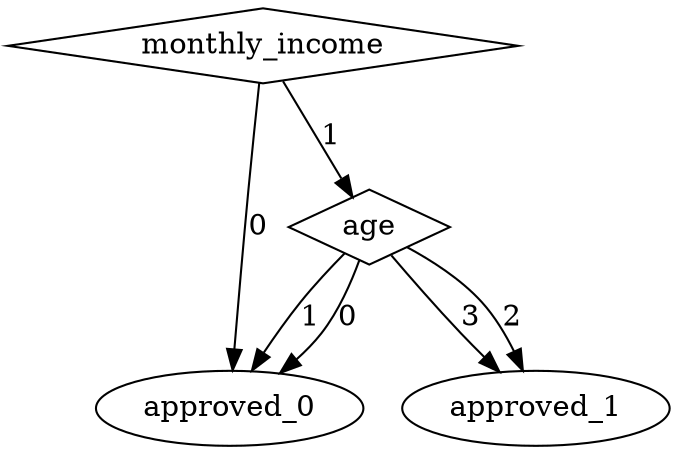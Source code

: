 digraph {
node [label=approved_1,style=""] approved_1
node [label=approved_1,style=""] approved_1
node [label=approved_0,style=""] approved_0
node [label=approved_0,style=""] approved_0
node [label=approved_0,style=""] approved_0
node [label=age,shape="diamond",style=""] 1
node [label=monthly_income,shape="diamond",style=""] 0

1 -> approved_1 [label="3"]
1 -> approved_1 [label="2"]
1 -> approved_0 [label="1"]
1 -> approved_0 [label="0"]
0 -> 1 [label="1"]
0 -> approved_0 [label="0"]
}